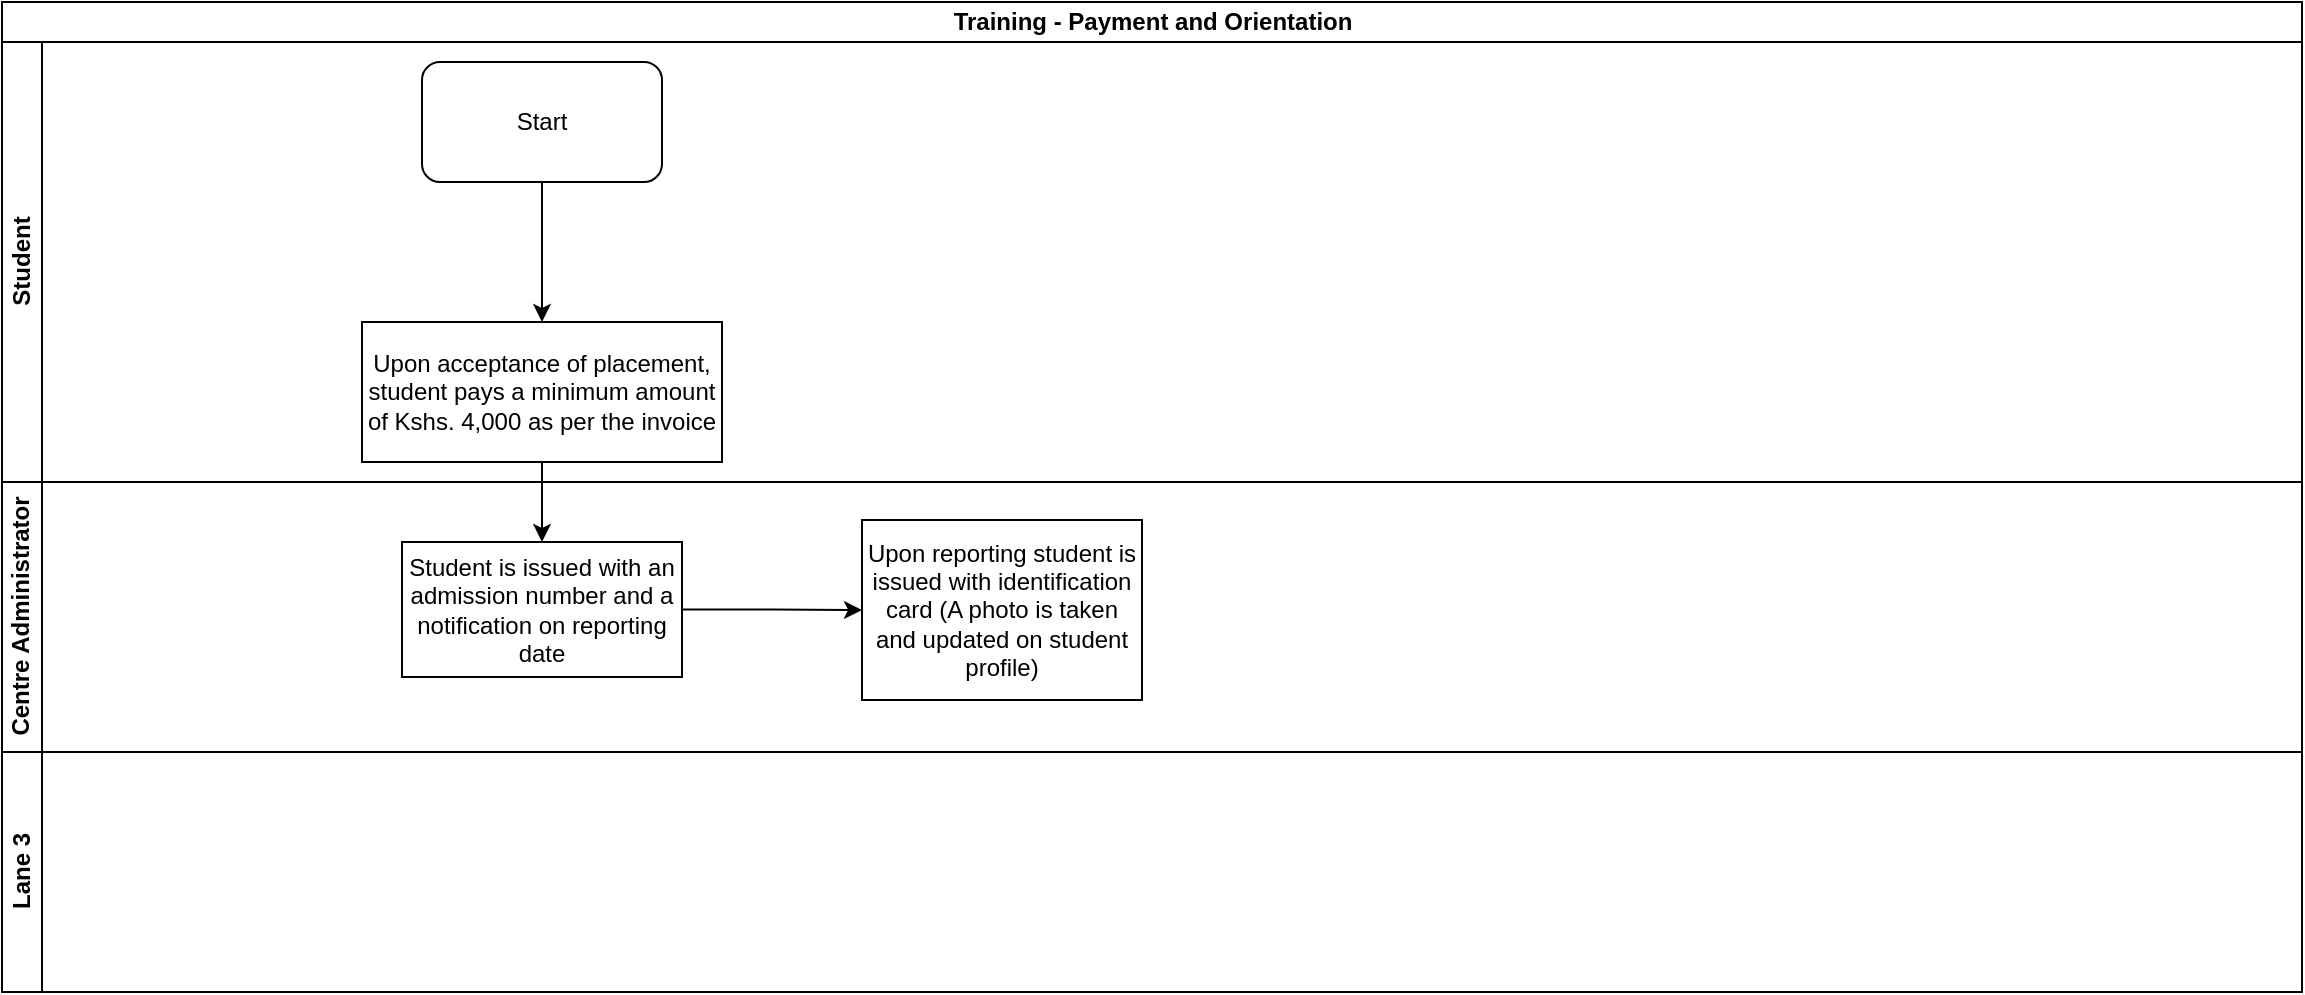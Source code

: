 <mxfile version="13.10.5" type="github">
  <diagram id="Pqlc716QHQSJm35RJsEu" name="Page-1">
    <mxGraphModel dx="1038" dy="547" grid="1" gridSize="10" guides="1" tooltips="1" connect="1" arrows="1" fold="1" page="1" pageScale="1" pageWidth="1169" pageHeight="827" math="0" shadow="0">
      <root>
        <mxCell id="0" />
        <mxCell id="1" parent="0" />
        <mxCell id="e2lktKPJc9hpXsIobjqQ-1" value="Training - Payment and Orientation" style="swimlane;html=1;childLayout=stackLayout;resizeParent=1;resizeParentMax=0;horizontal=1;startSize=20;horizontalStack=0;" vertex="1" parent="1">
          <mxGeometry x="10" y="10" width="1150" height="495" as="geometry" />
        </mxCell>
        <mxCell id="e2lktKPJc9hpXsIobjqQ-2" value="Student" style="swimlane;html=1;startSize=20;horizontal=0;" vertex="1" parent="e2lktKPJc9hpXsIobjqQ-1">
          <mxGeometry y="20" width="1150" height="220" as="geometry" />
        </mxCell>
        <mxCell id="e2lktKPJc9hpXsIobjqQ-5" value="Start" style="rounded=1;whiteSpace=wrap;html=1;" vertex="1" parent="e2lktKPJc9hpXsIobjqQ-2">
          <mxGeometry x="210" y="10" width="120" height="60" as="geometry" />
        </mxCell>
        <mxCell id="e2lktKPJc9hpXsIobjqQ-8" value="Upon acceptance of placement, student pays a minimum amount of Kshs. 4,000 as per the invoice" style="rounded=0;whiteSpace=wrap;html=1;" vertex="1" parent="e2lktKPJc9hpXsIobjqQ-2">
          <mxGeometry x="180" y="140" width="180" height="70" as="geometry" />
        </mxCell>
        <mxCell id="e2lktKPJc9hpXsIobjqQ-7" value="" style="edgeStyle=orthogonalEdgeStyle;rounded=0;orthogonalLoop=1;jettySize=auto;html=1;entryX=0.5;entryY=0;entryDx=0;entryDy=0;" edge="1" parent="e2lktKPJc9hpXsIobjqQ-2" source="e2lktKPJc9hpXsIobjqQ-5" target="e2lktKPJc9hpXsIobjqQ-8">
          <mxGeometry relative="1" as="geometry">
            <mxPoint x="270" y="150" as="targetPoint" />
          </mxGeometry>
        </mxCell>
        <mxCell id="e2lktKPJc9hpXsIobjqQ-3" value="Centre Administrator" style="swimlane;html=1;startSize=20;horizontal=0;" vertex="1" parent="e2lktKPJc9hpXsIobjqQ-1">
          <mxGeometry y="240" width="1150" height="135" as="geometry" />
        </mxCell>
        <mxCell id="e2lktKPJc9hpXsIobjqQ-9" value="Student is issued with an admission number and a notification on reporting date" style="whiteSpace=wrap;html=1;rounded=0;" vertex="1" parent="e2lktKPJc9hpXsIobjqQ-3">
          <mxGeometry x="200" y="30" width="140" height="67.5" as="geometry" />
        </mxCell>
        <mxCell id="e2lktKPJc9hpXsIobjqQ-4" value="Lane 3" style="swimlane;html=1;startSize=20;horizontal=0;" vertex="1" parent="e2lktKPJc9hpXsIobjqQ-1">
          <mxGeometry y="375" width="1150" height="120" as="geometry" />
        </mxCell>
        <mxCell id="e2lktKPJc9hpXsIobjqQ-10" value="" style="edgeStyle=orthogonalEdgeStyle;rounded=0;orthogonalLoop=1;jettySize=auto;html=1;" edge="1" parent="e2lktKPJc9hpXsIobjqQ-1" source="e2lktKPJc9hpXsIobjqQ-8" target="e2lktKPJc9hpXsIobjqQ-9">
          <mxGeometry relative="1" as="geometry" />
        </mxCell>
        <mxCell id="e2lktKPJc9hpXsIobjqQ-11" value="Upon reporting student is issued with identification card (A photo is taken and updated on student profile)" style="whiteSpace=wrap;html=1;rounded=0;" vertex="1" parent="1">
          <mxGeometry x="440" y="269" width="140" height="90" as="geometry" />
        </mxCell>
        <mxCell id="e2lktKPJc9hpXsIobjqQ-12" value="" style="edgeStyle=orthogonalEdgeStyle;rounded=0;orthogonalLoop=1;jettySize=auto;html=1;" edge="1" parent="1" source="e2lktKPJc9hpXsIobjqQ-9" target="e2lktKPJc9hpXsIobjqQ-11">
          <mxGeometry relative="1" as="geometry" />
        </mxCell>
      </root>
    </mxGraphModel>
  </diagram>
</mxfile>
